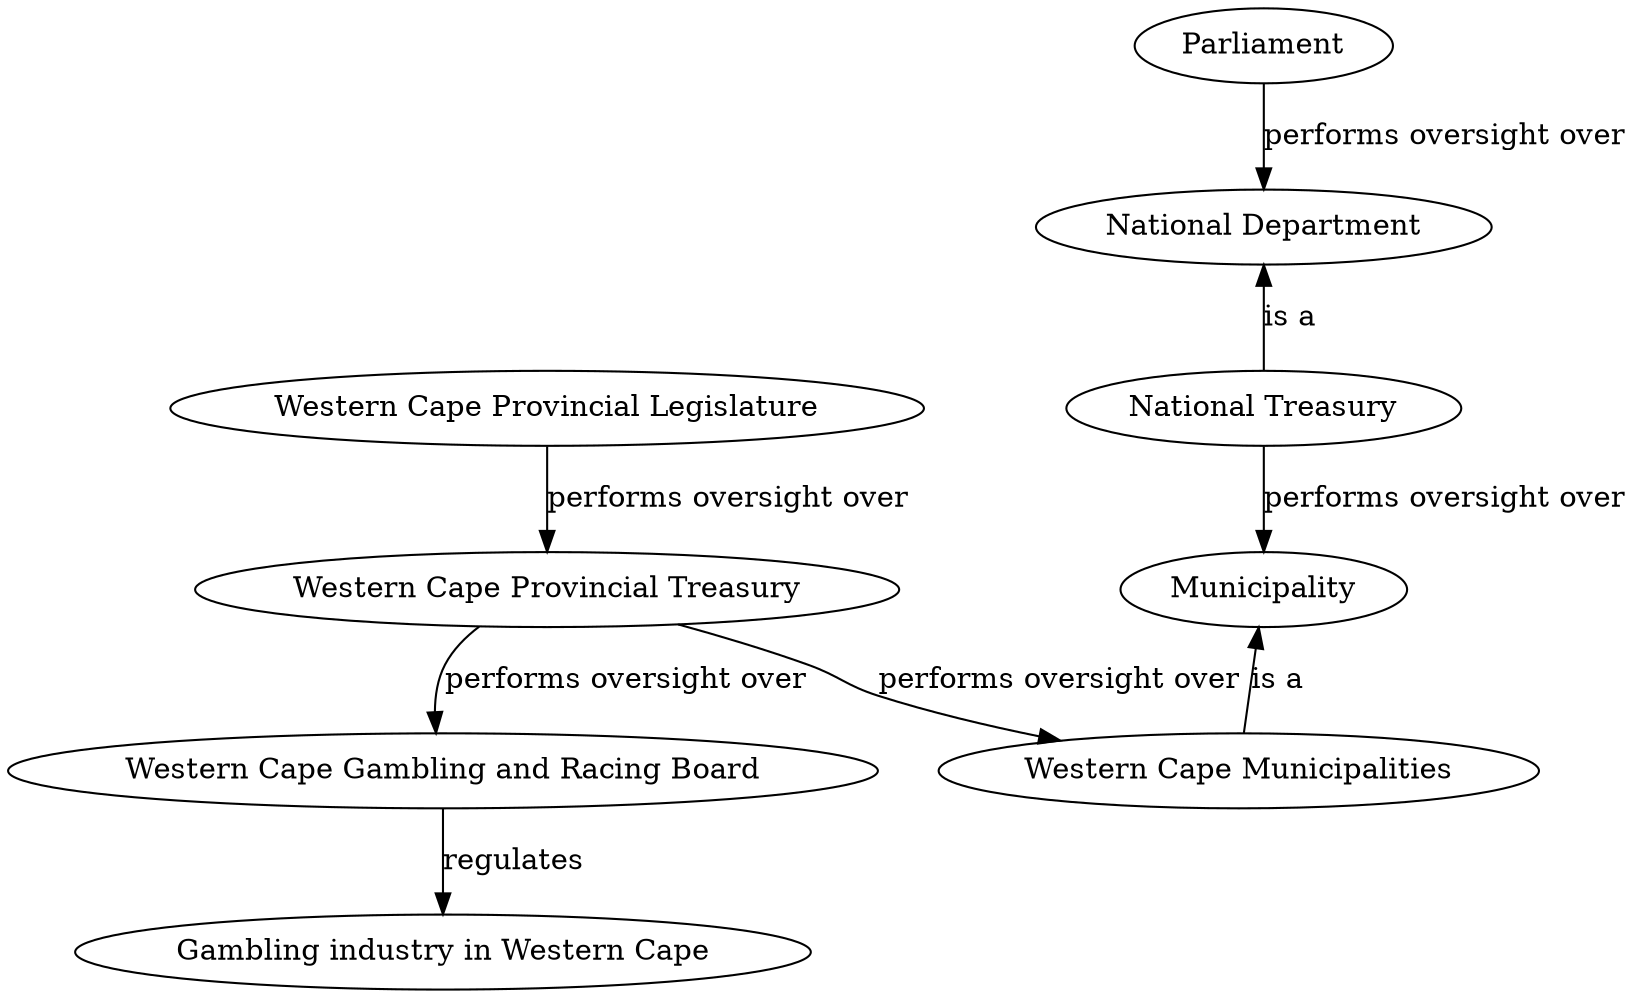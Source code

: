 digraph G {
  "National Department" -> "National Treasury"  [ label="is a" dir=back ];
  "National Treasury" -> Municipality [ label="performs oversight over" ];
  "Parliament" -> "National Department"  [ label="performs oversight over" ];
  "Western Cape Gambling and Racing Board" -> "Gambling industry in Western Cape" [ label="regulates" ];
  "Western Cape Provincial Legislature" -> "Western Cape Provincial Treasury" [ label="performs oversight over" ];
  "Western Cape Provincial Treasury" -> "Western Cape Gambling and Racing Board" [ label="performs oversight over" ];
  "Western Cape Provincial Treasury" -> "Western Cape Municipalities" [ label="performs oversight over" ];
  Municipality -> "Western Cape Municipalities" [ label="is a" dir=back ];
}